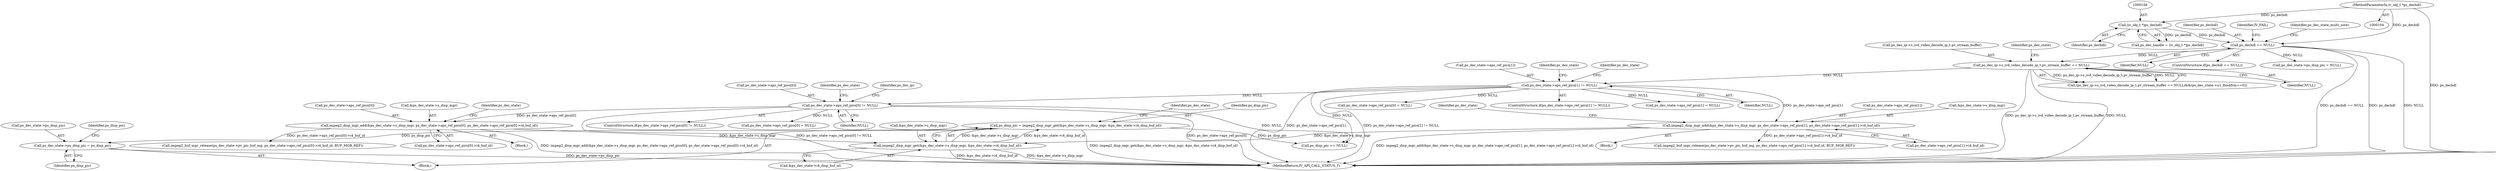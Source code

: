 digraph "0_Android_a86eb798d077b9b25c8f8c77e3c02c2f287c1ce7@pointer" {
"1000499" [label="(Call,ps_dec_state->ps_disp_pic = ps_disp_pic)"];
"1000488" [label="(Call,ps_disp_pic = impeg2_disp_mgr_get(&ps_dec_state->s_disp_mgr, &ps_dec_state->i4_disp_buf_id))"];
"1000490" [label="(Call,impeg2_disp_mgr_get(&ps_dec_state->s_disp_mgr, &ps_dec_state->i4_disp_buf_id))"];
"1000436" [label="(Call,impeg2_disp_mgr_add(&ps_dec_state->s_disp_mgr, ps_dec_state->aps_ref_pics[0], ps_dec_state->aps_ref_pics[0]->i4_buf_id))"];
"1000428" [label="(Call,ps_dec_state->aps_ref_pics[0] != NULL)"];
"1000363" [label="(Call,ps_dec_state->aps_ref_pics[1] != NULL)"];
"1000265" [label="(Call,ps_dec_ip->s_ivd_video_decode_ip_t.pv_stream_buffer == NULL)"];
"1000159" [label="(Call,ps_dechdl == NULL)"];
"1000155" [label="(Call,(iv_obj_t *)ps_dechdl)"];
"1000105" [label="(MethodParameterIn,iv_obj_t *ps_dechdl)"];
"1000371" [label="(Call,impeg2_disp_mgr_add(&ps_dec_state->s_disp_mgr, ps_dec_state->aps_ref_pics[1], ps_dec_state->aps_ref_pics[1]->i4_buf_id))"];
"1000361" [label="(Block,)"];
"1000465" [label="(Call,ps_dec_state->aps_ref_pics[0] = NULL)"];
"1000436" [label="(Call,impeg2_disp_mgr_add(&ps_dec_state->s_disp_mgr, ps_dec_state->aps_ref_pics[0], ps_dec_state->aps_ref_pics[0]->i4_buf_id))"];
"1000372" [label="(Call,&ps_dec_state->s_disp_mgr)"];
"1000490" [label="(Call,impeg2_disp_mgr_get(&ps_dec_state->s_disp_mgr, &ps_dec_state->i4_disp_buf_id))"];
"1000265" [label="(Call,ps_dec_ip->s_ivd_video_decode_ip_t.pv_stream_buffer == NULL)"];
"1000419" [label="(Call,ps_dec_state->aps_ref_pics[0] = NULL)"];
"1000362" [label="(ControlStructure,if(ps_dec_state->aps_ref_pics[1] != NULL))"];
"1000160" [label="(Identifier,ps_dechdl)"];
"1000153" [label="(Call,ps_dec_handle = (iv_obj_t *)ps_dechdl)"];
"1000435" [label="(Block,)"];
"1000491" [label="(Call,&ps_dec_state->s_disp_mgr)"];
"1000500" [label="(Call,ps_dec_state->ps_disp_pic)"];
"1001689" [label="(MethodReturn,IV_API_CALL_STATUS_T)"];
"1000164" [label="(Identifier,IV_FAIL)"];
"1000446" [label="(Call,ps_dec_state->aps_ref_pics[0]->i4_buf_id)"];
"1000370" [label="(Block,)"];
"1000364" [label="(Call,ps_dec_state->aps_ref_pics[1])"];
"1000412" [label="(Call,ps_dec_state->aps_ref_pics[1] = NULL)"];
"1000506" [label="(Identifier,ps_disp_pic)"];
"1000374" [label="(Identifier,ps_dec_state)"];
"1000157" [label="(Identifier,ps_dechdl)"];
"1000266" [label="(Call,ps_dec_ip->s_ivd_video_decode_ip_t.pv_stream_buffer)"];
"1000105" [label="(MethodParameterIn,iv_obj_t *ps_dechdl)"];
"1000388" [label="(Call,impeg2_buf_mgr_release(ps_dec_state->pv_pic_buf_mg, ps_dec_state->aps_ref_pics[1]->i4_buf_id, BUF_MGR_REF))"];
"1000431" [label="(Identifier,ps_dec_state)"];
"1000441" [label="(Call,ps_dec_state->aps_ref_pics[0])"];
"1000159" [label="(Call,ps_dechdl == NULL)"];
"1000264" [label="(Call,(ps_dec_ip->s_ivd_video_decode_ip_t.pv_stream_buffer == NULL)&&(ps_dec_state->u1_flushfrm==0))"];
"1000161" [label="(Identifier,NULL)"];
"1000371" [label="(Call,impeg2_disp_mgr_add(&ps_dec_state->s_disp_mgr, ps_dec_state->aps_ref_pics[1], ps_dec_state->aps_ref_pics[1]->i4_buf_id))"];
"1000390" [label="(Identifier,ps_dec_state)"];
"1000499" [label="(Call,ps_dec_state->ps_disp_pic = ps_disp_pic)"];
"1000453" [label="(Call,impeg2_buf_mgr_release(ps_dec_state->pv_pic_buf_mg, ps_dec_state->aps_ref_pics[0]->i4_buf_id, BUF_MGR_REF))"];
"1000429" [label="(Call,ps_dec_state->aps_ref_pics[0])"];
"1000166" [label="(Identifier,ps_dec_state_multi_core)"];
"1000363" [label="(Call,ps_dec_state->aps_ref_pics[1] != NULL)"];
"1000503" [label="(Identifier,ps_disp_pic)"];
"1000155" [label="(Call,(iv_obj_t *)ps_dechdl)"];
"1000437" [label="(Call,&ps_dec_state->s_disp_mgr)"];
"1000158" [label="(ControlStructure,if(ps_dechdl == NULL))"];
"1000376" [label="(Call,ps_dec_state->aps_ref_pics[1])"];
"1000501" [label="(Identifier,ps_dec_state)"];
"1000271" [label="(Identifier,NULL)"];
"1000428" [label="(Call,ps_dec_state->aps_ref_pics[0] != NULL)"];
"1000434" [label="(Identifier,NULL)"];
"1000439" [label="(Identifier,ps_dec_state)"];
"1000455" [label="(Identifier,ps_dec_state)"];
"1000475" [label="(Identifier,ps_dec_ip)"];
"1000381" [label="(Call,ps_dec_state->aps_ref_pics[1]->i4_buf_id)"];
"1000505" [label="(Call,ps_disp_pic == NULL)"];
"1000369" [label="(Identifier,NULL)"];
"1000427" [label="(ControlStructure,if(ps_dec_state->aps_ref_pics[0] != NULL))"];
"1000239" [label="(Call,ps_dec_state->ps_disp_pic = NULL)"];
"1000274" [label="(Identifier,ps_dec_state)"];
"1000495" [label="(Call,&ps_dec_state->i4_disp_buf_id)"];
"1000489" [label="(Identifier,ps_disp_pic)"];
"1000488" [label="(Call,ps_disp_pic = impeg2_disp_mgr_get(&ps_dec_state->s_disp_mgr, &ps_dec_state->i4_disp_buf_id))"];
"1000499" -> "1000361"  [label="AST: "];
"1000499" -> "1000503"  [label="CFG: "];
"1000500" -> "1000499"  [label="AST: "];
"1000503" -> "1000499"  [label="AST: "];
"1000506" -> "1000499"  [label="CFG: "];
"1000499" -> "1001689"  [label="DDG: ps_dec_state->ps_disp_pic"];
"1000488" -> "1000499"  [label="DDG: ps_disp_pic"];
"1000488" -> "1000361"  [label="AST: "];
"1000488" -> "1000490"  [label="CFG: "];
"1000489" -> "1000488"  [label="AST: "];
"1000490" -> "1000488"  [label="AST: "];
"1000501" -> "1000488"  [label="CFG: "];
"1000488" -> "1001689"  [label="DDG: impeg2_disp_mgr_get(&ps_dec_state->s_disp_mgr, &ps_dec_state->i4_disp_buf_id)"];
"1000490" -> "1000488"  [label="DDG: &ps_dec_state->s_disp_mgr"];
"1000490" -> "1000488"  [label="DDG: &ps_dec_state->i4_disp_buf_id"];
"1000488" -> "1000505"  [label="DDG: ps_disp_pic"];
"1000490" -> "1000495"  [label="CFG: "];
"1000491" -> "1000490"  [label="AST: "];
"1000495" -> "1000490"  [label="AST: "];
"1000490" -> "1001689"  [label="DDG: &ps_dec_state->i4_disp_buf_id"];
"1000490" -> "1001689"  [label="DDG: &ps_dec_state->s_disp_mgr"];
"1000436" -> "1000490"  [label="DDG: &ps_dec_state->s_disp_mgr"];
"1000371" -> "1000490"  [label="DDG: &ps_dec_state->s_disp_mgr"];
"1000436" -> "1000435"  [label="AST: "];
"1000436" -> "1000446"  [label="CFG: "];
"1000437" -> "1000436"  [label="AST: "];
"1000441" -> "1000436"  [label="AST: "];
"1000446" -> "1000436"  [label="AST: "];
"1000455" -> "1000436"  [label="CFG: "];
"1000436" -> "1001689"  [label="DDG: impeg2_disp_mgr_add(&ps_dec_state->s_disp_mgr, ps_dec_state->aps_ref_pics[0], ps_dec_state->aps_ref_pics[0]->i4_buf_id)"];
"1000428" -> "1000436"  [label="DDG: ps_dec_state->aps_ref_pics[0]"];
"1000436" -> "1000453"  [label="DDG: ps_dec_state->aps_ref_pics[0]->i4_buf_id"];
"1000428" -> "1000427"  [label="AST: "];
"1000428" -> "1000434"  [label="CFG: "];
"1000429" -> "1000428"  [label="AST: "];
"1000434" -> "1000428"  [label="AST: "];
"1000439" -> "1000428"  [label="CFG: "];
"1000475" -> "1000428"  [label="CFG: "];
"1000428" -> "1001689"  [label="DDG: ps_dec_state->aps_ref_pics[0] != NULL"];
"1000428" -> "1001689"  [label="DDG: ps_dec_state->aps_ref_pics[0]"];
"1000363" -> "1000428"  [label="DDG: NULL"];
"1000428" -> "1000465"  [label="DDG: NULL"];
"1000428" -> "1000505"  [label="DDG: NULL"];
"1000363" -> "1000362"  [label="AST: "];
"1000363" -> "1000369"  [label="CFG: "];
"1000364" -> "1000363"  [label="AST: "];
"1000369" -> "1000363"  [label="AST: "];
"1000374" -> "1000363"  [label="CFG: "];
"1000431" -> "1000363"  [label="CFG: "];
"1000363" -> "1001689"  [label="DDG: ps_dec_state->aps_ref_pics[1]"];
"1000363" -> "1001689"  [label="DDG: ps_dec_state->aps_ref_pics[1] != NULL"];
"1000265" -> "1000363"  [label="DDG: NULL"];
"1000363" -> "1000371"  [label="DDG: ps_dec_state->aps_ref_pics[1]"];
"1000363" -> "1000412"  [label="DDG: NULL"];
"1000363" -> "1000419"  [label="DDG: NULL"];
"1000363" -> "1000505"  [label="DDG: NULL"];
"1000265" -> "1000264"  [label="AST: "];
"1000265" -> "1000271"  [label="CFG: "];
"1000266" -> "1000265"  [label="AST: "];
"1000271" -> "1000265"  [label="AST: "];
"1000274" -> "1000265"  [label="CFG: "];
"1000264" -> "1000265"  [label="CFG: "];
"1000265" -> "1001689"  [label="DDG: ps_dec_ip->s_ivd_video_decode_ip_t.pv_stream_buffer"];
"1000265" -> "1001689"  [label="DDG: NULL"];
"1000265" -> "1000264"  [label="DDG: ps_dec_ip->s_ivd_video_decode_ip_t.pv_stream_buffer"];
"1000265" -> "1000264"  [label="DDG: NULL"];
"1000159" -> "1000265"  [label="DDG: NULL"];
"1000159" -> "1000158"  [label="AST: "];
"1000159" -> "1000161"  [label="CFG: "];
"1000160" -> "1000159"  [label="AST: "];
"1000161" -> "1000159"  [label="AST: "];
"1000164" -> "1000159"  [label="CFG: "];
"1000166" -> "1000159"  [label="CFG: "];
"1000159" -> "1001689"  [label="DDG: ps_dechdl == NULL"];
"1000159" -> "1001689"  [label="DDG: ps_dechdl"];
"1000159" -> "1001689"  [label="DDG: NULL"];
"1000155" -> "1000159"  [label="DDG: ps_dechdl"];
"1000105" -> "1000159"  [label="DDG: ps_dechdl"];
"1000159" -> "1000239"  [label="DDG: NULL"];
"1000155" -> "1000153"  [label="AST: "];
"1000155" -> "1000157"  [label="CFG: "];
"1000156" -> "1000155"  [label="AST: "];
"1000157" -> "1000155"  [label="AST: "];
"1000153" -> "1000155"  [label="CFG: "];
"1000155" -> "1000153"  [label="DDG: ps_dechdl"];
"1000105" -> "1000155"  [label="DDG: ps_dechdl"];
"1000105" -> "1000104"  [label="AST: "];
"1000105" -> "1001689"  [label="DDG: ps_dechdl"];
"1000371" -> "1000370"  [label="AST: "];
"1000371" -> "1000381"  [label="CFG: "];
"1000372" -> "1000371"  [label="AST: "];
"1000376" -> "1000371"  [label="AST: "];
"1000381" -> "1000371"  [label="AST: "];
"1000390" -> "1000371"  [label="CFG: "];
"1000371" -> "1001689"  [label="DDG: impeg2_disp_mgr_add(&ps_dec_state->s_disp_mgr, ps_dec_state->aps_ref_pics[1], ps_dec_state->aps_ref_pics[1]->i4_buf_id)"];
"1000371" -> "1000388"  [label="DDG: ps_dec_state->aps_ref_pics[1]->i4_buf_id"];
}
